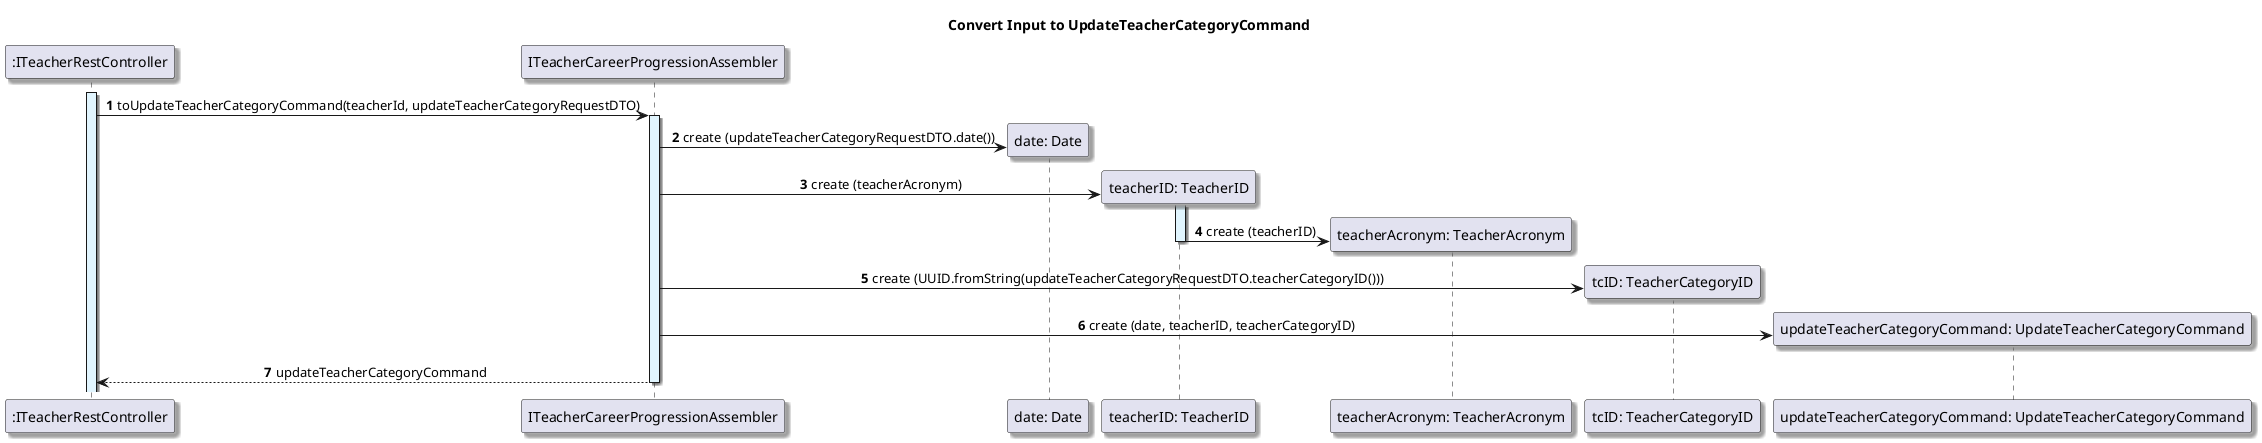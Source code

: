 @startuml
title Convert Input to UpdateTeacherCategoryCommand

autonumber
skinparam {
  ActivityPadding 2
  ActivityMargin 2
  BoxPadding 2
}
skinparam defaultTextAlignment center
skinparam shadowing true

participant ":ITeacherRestController" as ITeacherRestController
activate ITeacherRestController #E1F5FE

participant "ITeacherCareerProgressionAssembler" as Assembler

ITeacherRestController -> Assembler: toUpdateTeacherCategoryCommand(teacherId, updateTeacherCategoryRequestDTO)
activate Assembler #E1F5FE

create "date: Date"
Assembler -> "date: Date": create (updateTeacherCategoryRequestDTO.date())

create "teacherID: TeacherID"
Assembler -> "teacherID: TeacherID": create (teacherAcronym)
activate "teacherID: TeacherID" #E1F5FE

create "teacherAcronym: TeacherAcronym"
"teacherID: TeacherID" -> "teacherAcronym: TeacherAcronym": create (teacherID)
deactivate "teacherID: TeacherID"

create "tcID: TeacherCategoryID"
Assembler -> "tcID: TeacherCategoryID": create (UUID.fromString(updateTeacherCategoryRequestDTO.teacherCategoryID()))

create "updateTeacherCategoryCommand: UpdateTeacherCategoryCommand"
Assembler -> "updateTeacherCategoryCommand: UpdateTeacherCategoryCommand": create (date, teacherID, teacherCategoryID)

Assembler --> ITeacherRestController: updateTeacherCategoryCommand
deactivate Assembler






@enduml